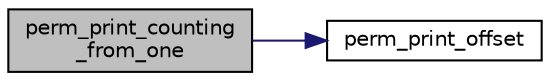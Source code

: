 digraph "perm_print_counting_from_one"
{
  edge [fontname="Helvetica",fontsize="10",labelfontname="Helvetica",labelfontsize="10"];
  node [fontname="Helvetica",fontsize="10",shape=record];
  rankdir="LR";
  Node1973 [label="perm_print_counting\l_from_one",height=0.2,width=0.4,color="black", fillcolor="grey75", style="filled", fontcolor="black"];
  Node1973 -> Node1974 [color="midnightblue",fontsize="10",style="solid",fontname="Helvetica"];
  Node1974 [label="perm_print_offset",height=0.2,width=0.4,color="black", fillcolor="white", style="filled",URL="$d2/d7c/combinatorics_8_c.html#ab87deef2ba9e4d2ce386a19eeaffecf3"];
}
